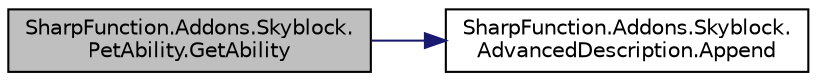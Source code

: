 digraph "SharpFunction.Addons.Skyblock.PetAbility.GetAbility"
{
 // LATEX_PDF_SIZE
  edge [fontname="Helvetica",fontsize="10",labelfontname="Helvetica",labelfontsize="10"];
  node [fontname="Helvetica",fontsize="10",shape=record];
  rankdir="LR";
  Node1 [label="SharpFunction.Addons.Skyblock.\lPetAbility.GetAbility",height=0.2,width=0.4,color="black", fillcolor="grey75", style="filled", fontcolor="black",tooltip="Compiles the description into single description"];
  Node1 -> Node2 [color="midnightblue",fontsize="10",style="solid",fontname="Helvetica"];
  Node2 [label="SharpFunction.Addons.Skyblock.\lAdvancedDescription.Append",height=0.2,width=0.4,color="black", fillcolor="white", style="filled",URL="$class_sharp_function_1_1_addons_1_1_skyblock_1_1_advanced_description.html#ac0b6865ff3aed4fc934e89fe297c1e1b",tooltip="Appends a single super raw text line. Each line with start from new line in lore!"];
}
